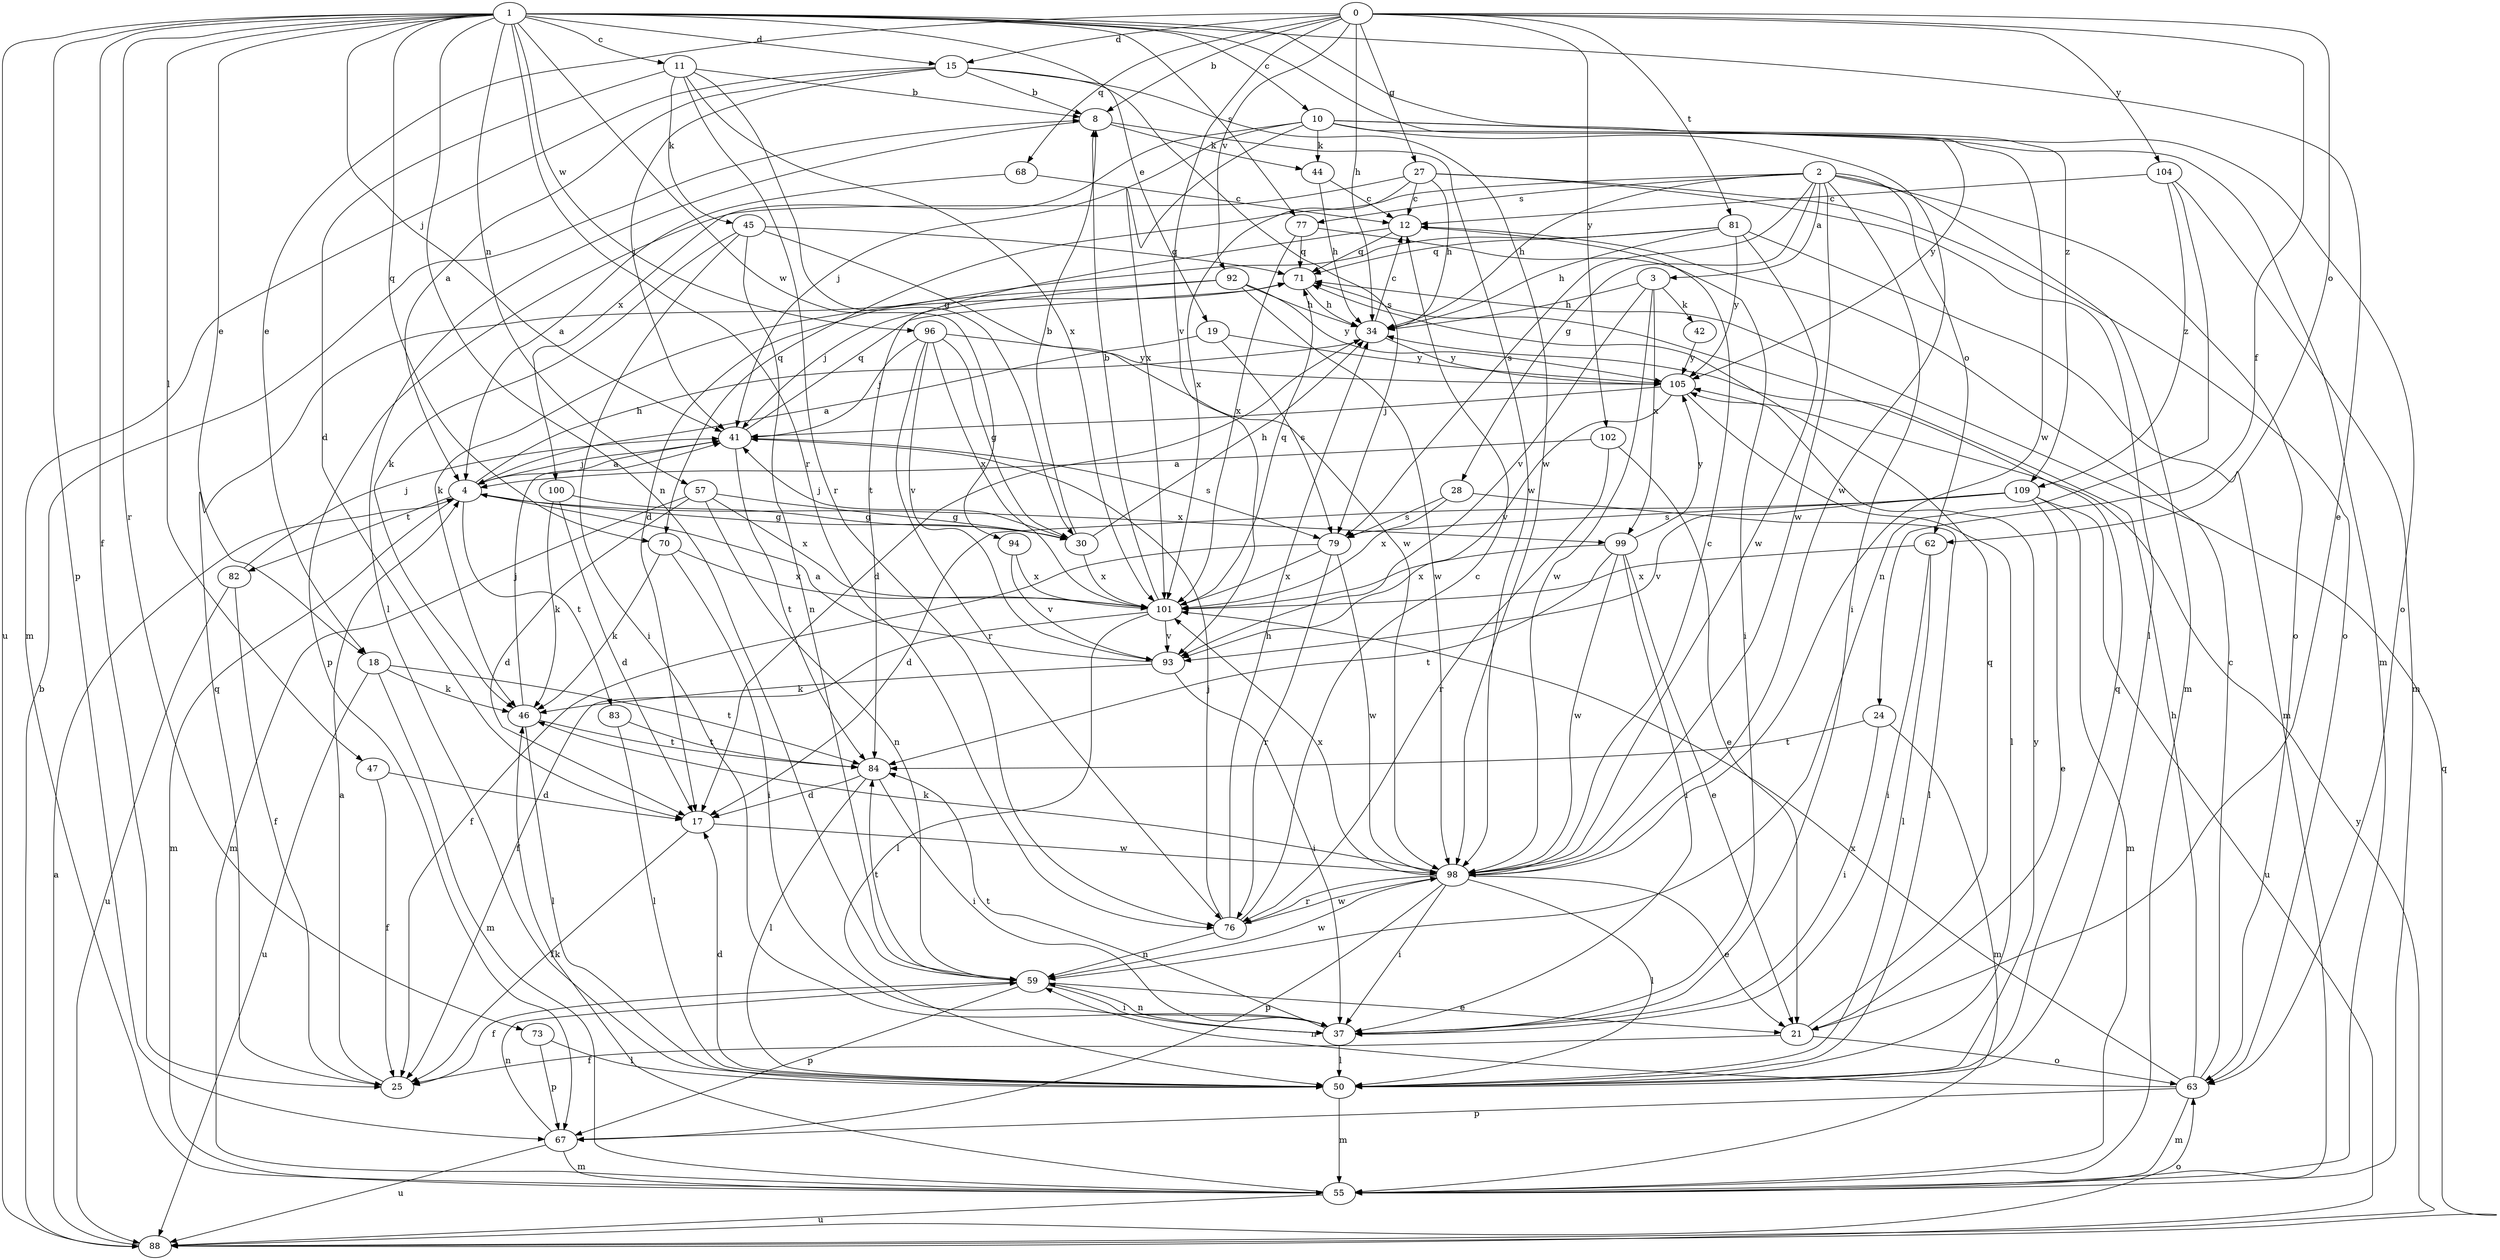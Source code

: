 strict digraph  {
0;
1;
2;
3;
4;
8;
10;
11;
12;
15;
17;
18;
19;
21;
24;
25;
27;
28;
30;
34;
37;
41;
42;
44;
45;
46;
47;
50;
55;
57;
59;
62;
63;
67;
68;
70;
71;
73;
76;
77;
79;
81;
82;
83;
84;
88;
92;
93;
94;
96;
98;
99;
100;
101;
102;
104;
105;
109;
0 -> 8  [label=b];
0 -> 15  [label=d];
0 -> 18  [label=e];
0 -> 24  [label=f];
0 -> 27  [label=g];
0 -> 34  [label=h];
0 -> 62  [label=o];
0 -> 68  [label=q];
0 -> 81  [label=t];
0 -> 92  [label=v];
0 -> 93  [label=v];
0 -> 102  [label=y];
0 -> 104  [label=y];
1 -> 10  [label=c];
1 -> 11  [label=c];
1 -> 15  [label=d];
1 -> 18  [label=e];
1 -> 19  [label=e];
1 -> 21  [label=e];
1 -> 25  [label=f];
1 -> 41  [label=j];
1 -> 47  [label=l];
1 -> 57  [label=n];
1 -> 59  [label=n];
1 -> 67  [label=p];
1 -> 70  [label=q];
1 -> 73  [label=r];
1 -> 76  [label=r];
1 -> 77  [label=s];
1 -> 88  [label=u];
1 -> 94  [label=w];
1 -> 96  [label=w];
1 -> 98  [label=w];
1 -> 109  [label=z];
2 -> 3  [label=a];
2 -> 28  [label=g];
2 -> 34  [label=h];
2 -> 37  [label=i];
2 -> 55  [label=m];
2 -> 62  [label=o];
2 -> 63  [label=o];
2 -> 70  [label=q];
2 -> 77  [label=s];
2 -> 79  [label=s];
2 -> 98  [label=w];
3 -> 34  [label=h];
3 -> 42  [label=k];
3 -> 93  [label=v];
3 -> 98  [label=w];
3 -> 99  [label=x];
4 -> 30  [label=g];
4 -> 34  [label=h];
4 -> 41  [label=j];
4 -> 55  [label=m];
4 -> 82  [label=t];
4 -> 83  [label=t];
4 -> 99  [label=x];
8 -> 44  [label=k];
8 -> 50  [label=l];
8 -> 98  [label=w];
10 -> 41  [label=j];
10 -> 44  [label=k];
10 -> 55  [label=m];
10 -> 63  [label=o];
10 -> 98  [label=w];
10 -> 100  [label=x];
10 -> 101  [label=x];
10 -> 105  [label=y];
11 -> 8  [label=b];
11 -> 17  [label=d];
11 -> 30  [label=g];
11 -> 45  [label=k];
11 -> 76  [label=r];
11 -> 101  [label=x];
12 -> 71  [label=q];
12 -> 84  [label=t];
15 -> 4  [label=a];
15 -> 8  [label=b];
15 -> 41  [label=j];
15 -> 55  [label=m];
15 -> 79  [label=s];
15 -> 98  [label=w];
17 -> 25  [label=f];
17 -> 98  [label=w];
18 -> 46  [label=k];
18 -> 55  [label=m];
18 -> 84  [label=t];
18 -> 88  [label=u];
19 -> 4  [label=a];
19 -> 79  [label=s];
19 -> 105  [label=y];
21 -> 25  [label=f];
21 -> 63  [label=o];
21 -> 71  [label=q];
24 -> 37  [label=i];
24 -> 55  [label=m];
24 -> 84  [label=t];
25 -> 4  [label=a];
25 -> 71  [label=q];
27 -> 12  [label=c];
27 -> 34  [label=h];
27 -> 50  [label=l];
27 -> 63  [label=o];
27 -> 67  [label=p];
27 -> 101  [label=x];
28 -> 50  [label=l];
28 -> 79  [label=s];
28 -> 101  [label=x];
30 -> 8  [label=b];
30 -> 34  [label=h];
30 -> 41  [label=j];
30 -> 101  [label=x];
34 -> 12  [label=c];
34 -> 17  [label=d];
34 -> 105  [label=y];
37 -> 50  [label=l];
37 -> 59  [label=n];
37 -> 84  [label=t];
41 -> 4  [label=a];
41 -> 71  [label=q];
41 -> 79  [label=s];
41 -> 84  [label=t];
42 -> 105  [label=y];
44 -> 12  [label=c];
44 -> 34  [label=h];
45 -> 37  [label=i];
45 -> 46  [label=k];
45 -> 59  [label=n];
45 -> 71  [label=q];
45 -> 98  [label=w];
46 -> 41  [label=j];
46 -> 50  [label=l];
46 -> 84  [label=t];
47 -> 17  [label=d];
47 -> 25  [label=f];
50 -> 17  [label=d];
50 -> 55  [label=m];
50 -> 71  [label=q];
50 -> 105  [label=y];
55 -> 46  [label=k];
55 -> 88  [label=u];
57 -> 17  [label=d];
57 -> 30  [label=g];
57 -> 55  [label=m];
57 -> 59  [label=n];
57 -> 101  [label=x];
59 -> 21  [label=e];
59 -> 25  [label=f];
59 -> 37  [label=i];
59 -> 67  [label=p];
59 -> 84  [label=t];
59 -> 98  [label=w];
62 -> 37  [label=i];
62 -> 50  [label=l];
62 -> 101  [label=x];
63 -> 12  [label=c];
63 -> 34  [label=h];
63 -> 55  [label=m];
63 -> 59  [label=n];
63 -> 67  [label=p];
63 -> 101  [label=x];
67 -> 55  [label=m];
67 -> 59  [label=n];
67 -> 88  [label=u];
68 -> 4  [label=a];
68 -> 12  [label=c];
70 -> 37  [label=i];
70 -> 46  [label=k];
70 -> 101  [label=x];
71 -> 34  [label=h];
73 -> 50  [label=l];
73 -> 67  [label=p];
76 -> 12  [label=c];
76 -> 34  [label=h];
76 -> 41  [label=j];
76 -> 59  [label=n];
76 -> 98  [label=w];
77 -> 37  [label=i];
77 -> 71  [label=q];
77 -> 101  [label=x];
79 -> 25  [label=f];
79 -> 76  [label=r];
79 -> 98  [label=w];
79 -> 101  [label=x];
81 -> 17  [label=d];
81 -> 34  [label=h];
81 -> 55  [label=m];
81 -> 71  [label=q];
81 -> 98  [label=w];
81 -> 105  [label=y];
82 -> 25  [label=f];
82 -> 41  [label=j];
82 -> 88  [label=u];
83 -> 50  [label=l];
83 -> 84  [label=t];
84 -> 17  [label=d];
84 -> 37  [label=i];
84 -> 50  [label=l];
88 -> 4  [label=a];
88 -> 8  [label=b];
88 -> 63  [label=o];
88 -> 71  [label=q];
88 -> 105  [label=y];
92 -> 34  [label=h];
92 -> 41  [label=j];
92 -> 46  [label=k];
92 -> 98  [label=w];
92 -> 105  [label=y];
93 -> 4  [label=a];
93 -> 37  [label=i];
93 -> 46  [label=k];
94 -> 93  [label=v];
94 -> 101  [label=x];
96 -> 30  [label=g];
96 -> 41  [label=j];
96 -> 76  [label=r];
96 -> 93  [label=v];
96 -> 101  [label=x];
96 -> 105  [label=y];
98 -> 12  [label=c];
98 -> 21  [label=e];
98 -> 37  [label=i];
98 -> 46  [label=k];
98 -> 50  [label=l];
98 -> 67  [label=p];
98 -> 76  [label=r];
98 -> 101  [label=x];
99 -> 21  [label=e];
99 -> 37  [label=i];
99 -> 84  [label=t];
99 -> 98  [label=w];
99 -> 101  [label=x];
99 -> 105  [label=y];
100 -> 17  [label=d];
100 -> 30  [label=g];
100 -> 46  [label=k];
101 -> 8  [label=b];
101 -> 25  [label=f];
101 -> 50  [label=l];
101 -> 71  [label=q];
101 -> 93  [label=v];
102 -> 4  [label=a];
102 -> 21  [label=e];
102 -> 76  [label=r];
104 -> 12  [label=c];
104 -> 55  [label=m];
104 -> 59  [label=n];
104 -> 109  [label=z];
105 -> 41  [label=j];
105 -> 50  [label=l];
105 -> 93  [label=v];
109 -> 17  [label=d];
109 -> 21  [label=e];
109 -> 55  [label=m];
109 -> 79  [label=s];
109 -> 88  [label=u];
109 -> 93  [label=v];
}
